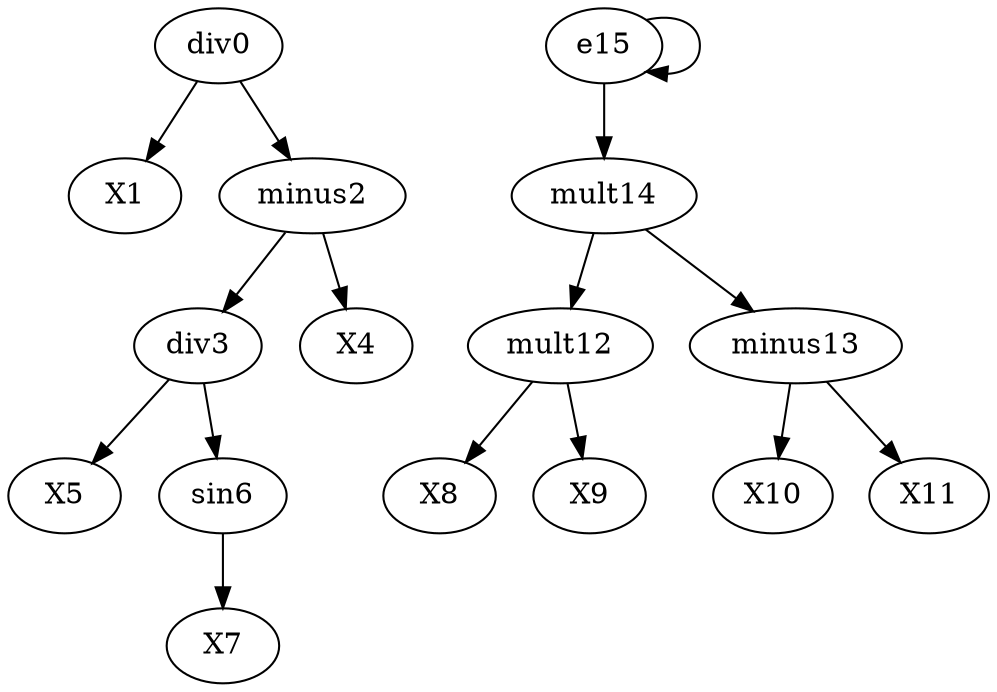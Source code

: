 digraph T {
	div0 -> X1;
	div0 -> minus2;
	minus2 -> div3;
	minus2 -> X4;
	div3 -> X5;
	div3 -> sin6;
	sin6 -> X7;
	mult12 -> X8;
	mult12 -> X9;
	minus13 -> X10;
	minus13 -> X11;
	mult14 -> mult12;
	mult14 -> minus13;
	e15 -> mult14;
	e15 -> e15;
}
